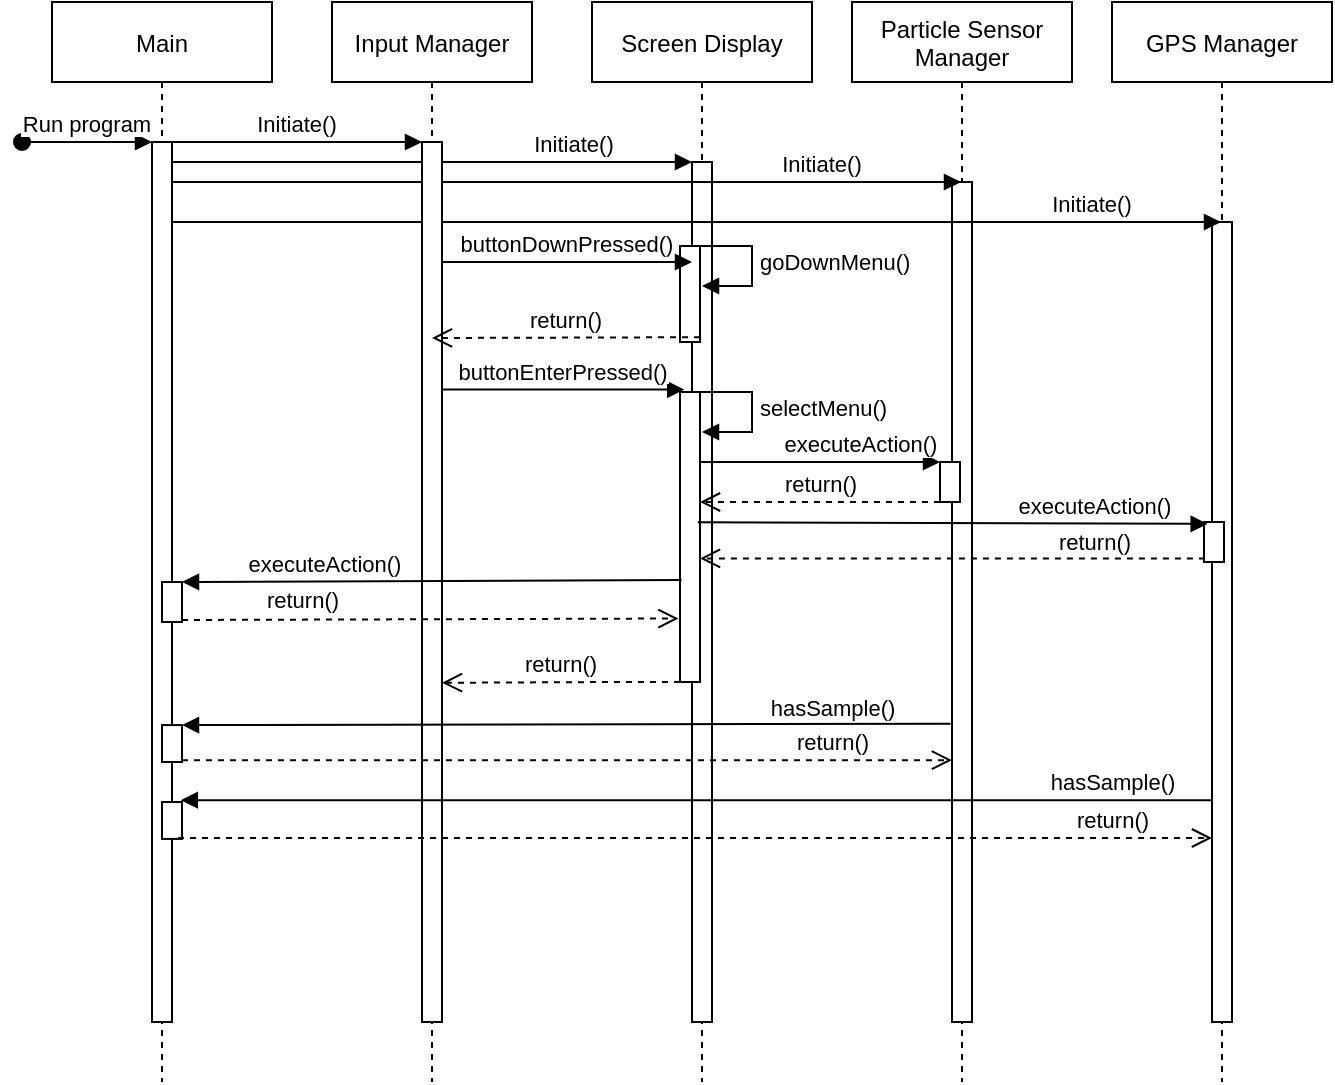 <mxfile version="16.4.6" type="github">
  <diagram id="kgpKYQtTHZ0yAKxKKP6v" name="Page-1">
    <mxGraphModel dx="688" dy="471" grid="1" gridSize="10" guides="1" tooltips="1" connect="1" arrows="1" fold="1" page="1" pageScale="1" pageWidth="850" pageHeight="1100" math="0" shadow="0">
      <root>
        <mxCell id="0" />
        <mxCell id="1" parent="0" />
        <mxCell id="3nuBFxr9cyL0pnOWT2aG-1" value="Main" style="shape=umlLifeline;perimeter=lifelinePerimeter;container=1;collapsible=0;recursiveResize=0;rounded=0;shadow=0;strokeWidth=1;" parent="1" vertex="1">
          <mxGeometry x="120" y="80" width="110" height="540" as="geometry" />
        </mxCell>
        <mxCell id="3nuBFxr9cyL0pnOWT2aG-2" value="" style="points=[];perimeter=orthogonalPerimeter;rounded=0;shadow=0;strokeWidth=1;" parent="3nuBFxr9cyL0pnOWT2aG-1" vertex="1">
          <mxGeometry x="50" y="70" width="10" height="440" as="geometry" />
        </mxCell>
        <mxCell id="3nuBFxr9cyL0pnOWT2aG-3" value="Run program" style="verticalAlign=bottom;startArrow=oval;endArrow=block;startSize=8;shadow=0;strokeWidth=1;" parent="3nuBFxr9cyL0pnOWT2aG-1" target="3nuBFxr9cyL0pnOWT2aG-2" edge="1">
          <mxGeometry relative="1" as="geometry">
            <mxPoint x="-15" y="70" as="sourcePoint" />
          </mxGeometry>
        </mxCell>
        <mxCell id="3QzUX1BSIkMpHnEPLkSG-31" value="" style="html=1;points=[];perimeter=orthogonalPerimeter;" vertex="1" parent="3nuBFxr9cyL0pnOWT2aG-1">
          <mxGeometry x="55" y="290" width="10" height="20" as="geometry" />
        </mxCell>
        <mxCell id="3QzUX1BSIkMpHnEPLkSG-34" value="" style="html=1;points=[];perimeter=orthogonalPerimeter;" vertex="1" parent="3nuBFxr9cyL0pnOWT2aG-1">
          <mxGeometry x="55" y="361.54" width="10" height="18.46" as="geometry" />
        </mxCell>
        <mxCell id="3QzUX1BSIkMpHnEPLkSG-39" value="" style="html=1;points=[];perimeter=orthogonalPerimeter;" vertex="1" parent="3nuBFxr9cyL0pnOWT2aG-1">
          <mxGeometry x="55" y="400" width="10" height="18.46" as="geometry" />
        </mxCell>
        <mxCell id="3nuBFxr9cyL0pnOWT2aG-5" value="Input Manager" style="shape=umlLifeline;perimeter=lifelinePerimeter;container=1;collapsible=0;recursiveResize=0;rounded=0;shadow=0;strokeWidth=1;" parent="1" vertex="1">
          <mxGeometry x="260" y="80" width="100" height="540" as="geometry" />
        </mxCell>
        <mxCell id="3nuBFxr9cyL0pnOWT2aG-8" value="Initiate()" style="verticalAlign=bottom;endArrow=block;entryX=0;entryY=0;shadow=0;strokeWidth=1;" parent="1" source="3nuBFxr9cyL0pnOWT2aG-2" target="3nuBFxr9cyL0pnOWT2aG-6" edge="1">
          <mxGeometry relative="1" as="geometry">
            <mxPoint x="275" y="160" as="sourcePoint" />
          </mxGeometry>
        </mxCell>
        <mxCell id="3QzUX1BSIkMpHnEPLkSG-1" value="Screen Display" style="shape=umlLifeline;perimeter=lifelinePerimeter;container=1;collapsible=0;recursiveResize=0;rounded=0;shadow=0;strokeWidth=1;" vertex="1" parent="1">
          <mxGeometry x="390" y="80" width="110" height="540" as="geometry" />
        </mxCell>
        <mxCell id="3QzUX1BSIkMpHnEPLkSG-2" value="" style="points=[];perimeter=orthogonalPerimeter;rounded=0;shadow=0;strokeWidth=1;" vertex="1" parent="3QzUX1BSIkMpHnEPLkSG-1">
          <mxGeometry x="50" y="80" width="10" height="430" as="geometry" />
        </mxCell>
        <mxCell id="3nuBFxr9cyL0pnOWT2aG-4" value="" style="points=[];perimeter=orthogonalPerimeter;rounded=0;shadow=0;strokeWidth=1;" parent="3QzUX1BSIkMpHnEPLkSG-1" vertex="1">
          <mxGeometry x="44" y="122" width="10" height="48" as="geometry" />
        </mxCell>
        <mxCell id="3QzUX1BSIkMpHnEPLkSG-12" value="selectMenu()" style="edgeStyle=orthogonalEdgeStyle;html=1;align=left;spacingLeft=2;endArrow=block;rounded=0;entryX=1;entryY=0;" edge="1" parent="3QzUX1BSIkMpHnEPLkSG-1">
          <mxGeometry relative="1" as="geometry">
            <mxPoint x="50" y="195" as="sourcePoint" />
            <Array as="points">
              <mxPoint x="80" y="195" />
            </Array>
            <mxPoint x="55" y="215" as="targetPoint" />
          </mxGeometry>
        </mxCell>
        <mxCell id="3QzUX1BSIkMpHnEPLkSG-16" value="buttonEnterPressed()" style="verticalAlign=bottom;endArrow=block;entryX=0.114;entryY=0.263;shadow=0;strokeWidth=1;entryDx=0;entryDy=0;entryPerimeter=0;" edge="1" parent="3QzUX1BSIkMpHnEPLkSG-1">
          <mxGeometry relative="1" as="geometry">
            <mxPoint x="-75" y="193.79" as="sourcePoint" />
            <mxPoint x="46.14" y="193.79" as="targetPoint" />
          </mxGeometry>
        </mxCell>
        <mxCell id="3QzUX1BSIkMpHnEPLkSG-18" value="" style="points=[];perimeter=orthogonalPerimeter;rounded=0;shadow=0;strokeWidth=1;" vertex="1" parent="3QzUX1BSIkMpHnEPLkSG-1">
          <mxGeometry x="44" y="195" width="10" height="145" as="geometry" />
        </mxCell>
        <mxCell id="3QzUX1BSIkMpHnEPLkSG-20" value="goDownMenu()" style="edgeStyle=orthogonalEdgeStyle;html=1;align=left;spacingLeft=2;endArrow=block;rounded=0;entryX=1;entryY=0;" edge="1" parent="3QzUX1BSIkMpHnEPLkSG-1">
          <mxGeometry relative="1" as="geometry">
            <mxPoint x="50" y="122" as="sourcePoint" />
            <Array as="points">
              <mxPoint x="80" y="122" />
            </Array>
            <mxPoint x="55" y="142" as="targetPoint" />
          </mxGeometry>
        </mxCell>
        <mxCell id="3QzUX1BSIkMpHnEPLkSG-17" value="return()" style="verticalAlign=bottom;endArrow=open;dashed=1;endSize=8;shadow=0;strokeWidth=1;" edge="1" parent="3QzUX1BSIkMpHnEPLkSG-1" source="3QzUX1BSIkMpHnEPLkSG-18">
          <mxGeometry relative="1" as="geometry">
            <mxPoint x="-75" y="340.4" as="targetPoint" />
            <mxPoint x="55" y="340" as="sourcePoint" />
            <Array as="points">
              <mxPoint x="10" y="340" />
            </Array>
          </mxGeometry>
        </mxCell>
        <mxCell id="3QzUX1BSIkMpHnEPLkSG-3" value="Particle Sensor&#xa;Manager" style="shape=umlLifeline;perimeter=lifelinePerimeter;container=1;collapsible=0;recursiveResize=0;rounded=0;shadow=0;strokeWidth=1;" vertex="1" parent="1">
          <mxGeometry x="520" y="80" width="110" height="540" as="geometry" />
        </mxCell>
        <mxCell id="3QzUX1BSIkMpHnEPLkSG-4" value="" style="points=[];perimeter=orthogonalPerimeter;rounded=0;shadow=0;strokeWidth=1;" vertex="1" parent="3QzUX1BSIkMpHnEPLkSG-3">
          <mxGeometry x="50" y="90" width="10" height="420" as="geometry" />
        </mxCell>
        <mxCell id="3QzUX1BSIkMpHnEPLkSG-25" value="" style="html=1;points=[];perimeter=orthogonalPerimeter;" vertex="1" parent="3QzUX1BSIkMpHnEPLkSG-3">
          <mxGeometry x="44" y="230" width="10" height="20" as="geometry" />
        </mxCell>
        <mxCell id="3QzUX1BSIkMpHnEPLkSG-5" value="GPS Manager" style="shape=umlLifeline;perimeter=lifelinePerimeter;container=1;collapsible=0;recursiveResize=0;rounded=0;shadow=0;strokeWidth=1;" vertex="1" parent="1">
          <mxGeometry x="650" y="80" width="110" height="540" as="geometry" />
        </mxCell>
        <mxCell id="3QzUX1BSIkMpHnEPLkSG-6" value="" style="points=[];perimeter=orthogonalPerimeter;rounded=0;shadow=0;strokeWidth=1;" vertex="1" parent="3QzUX1BSIkMpHnEPLkSG-5">
          <mxGeometry x="50" y="110" width="10" height="400" as="geometry" />
        </mxCell>
        <mxCell id="3QzUX1BSIkMpHnEPLkSG-30" value="" style="html=1;points=[];perimeter=orthogonalPerimeter;" vertex="1" parent="3QzUX1BSIkMpHnEPLkSG-5">
          <mxGeometry x="46" y="260" width="10" height="20" as="geometry" />
        </mxCell>
        <mxCell id="3QzUX1BSIkMpHnEPLkSG-7" value="Initiate()" style="verticalAlign=bottom;endArrow=block;shadow=0;strokeWidth=1;" edge="1" parent="1" source="3nuBFxr9cyL0pnOWT2aG-2">
          <mxGeometry x="0.547" relative="1" as="geometry">
            <mxPoint x="175" y="160" as="sourcePoint" />
            <mxPoint x="440" y="160" as="targetPoint" />
            <mxPoint as="offset" />
          </mxGeometry>
        </mxCell>
        <mxCell id="3QzUX1BSIkMpHnEPLkSG-8" value="Initiate()" style="verticalAlign=bottom;endArrow=block;shadow=0;strokeWidth=1;startArrow=none;" edge="1" parent="1" source="3nuBFxr9cyL0pnOWT2aG-2" target="3QzUX1BSIkMpHnEPLkSG-3">
          <mxGeometry x="0.648" relative="1" as="geometry">
            <mxPoint x="180" y="170" as="sourcePoint" />
            <mxPoint x="570" y="171" as="targetPoint" />
            <Array as="points">
              <mxPoint x="180" y="170" />
              <mxPoint x="530" y="170" />
            </Array>
            <mxPoint as="offset" />
          </mxGeometry>
        </mxCell>
        <mxCell id="3QzUX1BSIkMpHnEPLkSG-9" value="Initiate()" style="verticalAlign=bottom;endArrow=block;shadow=0;strokeWidth=1;" edge="1" parent="1" source="3nuBFxr9cyL0pnOWT2aG-2" target="3QzUX1BSIkMpHnEPLkSG-5">
          <mxGeometry x="0.754" relative="1" as="geometry">
            <mxPoint x="320.6" y="181.2" as="sourcePoint" />
            <mxPoint x="579.5" y="181.2" as="targetPoint" />
            <mxPoint as="offset" />
            <Array as="points">
              <mxPoint x="490" y="190" />
            </Array>
          </mxGeometry>
        </mxCell>
        <mxCell id="3nuBFxr9cyL0pnOWT2aG-6" value="" style="points=[];perimeter=orthogonalPerimeter;rounded=0;shadow=0;strokeWidth=1;" parent="1" vertex="1">
          <mxGeometry x="305" y="150" width="10" height="440" as="geometry" />
        </mxCell>
        <mxCell id="3QzUX1BSIkMpHnEPLkSG-10" value="" style="verticalAlign=bottom;endArrow=none;shadow=0;strokeWidth=1;" edge="1" parent="1" target="3nuBFxr9cyL0pnOWT2aG-6">
          <mxGeometry x="0.41" y="1" relative="1" as="geometry">
            <mxPoint x="310" y="150" as="sourcePoint" />
            <mxPoint x="569.5" y="171.2" as="targetPoint" />
            <mxPoint as="offset" />
          </mxGeometry>
        </mxCell>
        <mxCell id="3nuBFxr9cyL0pnOWT2aG-9" value="buttonDownPressed()" style="verticalAlign=bottom;endArrow=block;shadow=0;strokeWidth=1;" parent="1" source="3nuBFxr9cyL0pnOWT2aG-6" target="3QzUX1BSIkMpHnEPLkSG-2" edge="1">
          <mxGeometry relative="1" as="geometry">
            <mxPoint x="377.5" y="400" as="sourcePoint" />
            <Array as="points">
              <mxPoint x="400" y="210" />
            </Array>
          </mxGeometry>
        </mxCell>
        <mxCell id="3nuBFxr9cyL0pnOWT2aG-10" value="return()" style="verticalAlign=bottom;endArrow=open;dashed=1;endSize=8;exitX=1;exitY=0.95;shadow=0;strokeWidth=1;" parent="1" source="3nuBFxr9cyL0pnOWT2aG-4" edge="1">
          <mxGeometry relative="1" as="geometry">
            <mxPoint x="310" y="248" as="targetPoint" />
          </mxGeometry>
        </mxCell>
        <mxCell id="3QzUX1BSIkMpHnEPLkSG-27" value="return()" style="html=1;verticalAlign=bottom;endArrow=open;dashed=1;endSize=8;rounded=0;" edge="1" source="3QzUX1BSIkMpHnEPLkSG-25" parent="1" target="3QzUX1BSIkMpHnEPLkSG-18">
          <mxGeometry relative="1" as="geometry">
            <mxPoint x="490" y="386" as="targetPoint" />
            <Array as="points">
              <mxPoint x="510" y="330" />
            </Array>
          </mxGeometry>
        </mxCell>
        <mxCell id="3QzUX1BSIkMpHnEPLkSG-26" value="executeAction()" style="html=1;verticalAlign=bottom;endArrow=block;entryX=0;entryY=0;rounded=0;" edge="1" target="3QzUX1BSIkMpHnEPLkSG-25" parent="1" source="3QzUX1BSIkMpHnEPLkSG-18">
          <mxGeometry x="0.333" relative="1" as="geometry">
            <mxPoint x="490" y="310" as="sourcePoint" />
            <mxPoint as="offset" />
          </mxGeometry>
        </mxCell>
        <mxCell id="3QzUX1BSIkMpHnEPLkSG-28" value="return()" style="html=1;verticalAlign=bottom;endArrow=open;dashed=1;endSize=8;rounded=0;exitX=0.045;exitY=0.91;exitDx=0;exitDy=0;exitPerimeter=0;" edge="1" parent="1" source="3QzUX1BSIkMpHnEPLkSG-30" target="3QzUX1BSIkMpHnEPLkSG-18">
          <mxGeometry x="-0.565" y="1" relative="1" as="geometry">
            <mxPoint x="430.0" y="360.605" as="targetPoint" />
            <mxPoint x="545.59" y="360.9" as="sourcePoint" />
            <Array as="points" />
            <mxPoint as="offset" />
          </mxGeometry>
        </mxCell>
        <mxCell id="3QzUX1BSIkMpHnEPLkSG-29" value="executeAction()" style="html=1;verticalAlign=bottom;endArrow=block;entryX=0.183;entryY=0.048;rounded=0;exitX=0.89;exitY=0.449;exitDx=0;exitDy=0;exitPerimeter=0;entryDx=0;entryDy=0;entryPerimeter=0;" edge="1" parent="1" source="3QzUX1BSIkMpHnEPLkSG-18" target="3QzUX1BSIkMpHnEPLkSG-30">
          <mxGeometry x="0.559" relative="1" as="geometry">
            <mxPoint x="432.76" y="340" as="sourcePoint" />
            <mxPoint x="545.59" y="340.9" as="targetPoint" />
            <mxPoint as="offset" />
          </mxGeometry>
        </mxCell>
        <mxCell id="3QzUX1BSIkMpHnEPLkSG-32" value="executeAction()" style="html=1;verticalAlign=bottom;endArrow=block;entryX=1;entryY=0;rounded=0;exitX=0.076;exitY=0.648;exitDx=0;exitDy=0;exitPerimeter=0;" edge="1" target="3QzUX1BSIkMpHnEPLkSG-31" parent="1" source="3QzUX1BSIkMpHnEPLkSG-18">
          <mxGeometry x="0.432" relative="1" as="geometry">
            <mxPoint x="270" y="350" as="sourcePoint" />
            <mxPoint as="offset" />
          </mxGeometry>
        </mxCell>
        <mxCell id="3QzUX1BSIkMpHnEPLkSG-33" value="return()" style="html=1;verticalAlign=bottom;endArrow=open;dashed=1;endSize=8;exitX=1;exitY=0.95;rounded=0;entryX=-0.076;entryY=0.781;entryDx=0;entryDy=0;entryPerimeter=0;" edge="1" source="3QzUX1BSIkMpHnEPLkSG-31" parent="1" target="3QzUX1BSIkMpHnEPLkSG-18">
          <mxGeometry x="-0.518" y="1" relative="1" as="geometry">
            <mxPoint x="270" y="407" as="targetPoint" />
            <mxPoint as="offset" />
          </mxGeometry>
        </mxCell>
        <mxCell id="3QzUX1BSIkMpHnEPLkSG-35" value="hasSample()" style="html=1;verticalAlign=bottom;endArrow=block;entryX=1;entryY=0;rounded=0;exitX=-0.076;exitY=0.645;exitDx=0;exitDy=0;exitPerimeter=0;" edge="1" target="3QzUX1BSIkMpHnEPLkSG-34" parent="1" source="3QzUX1BSIkMpHnEPLkSG-4">
          <mxGeometry x="-0.692" y="1" relative="1" as="geometry">
            <mxPoint x="542.86" y="430.0" as="sourcePoint" />
            <mxPoint as="offset" />
          </mxGeometry>
        </mxCell>
        <mxCell id="3QzUX1BSIkMpHnEPLkSG-36" value="return()" style="html=1;verticalAlign=bottom;endArrow=open;dashed=1;endSize=8;exitX=1;exitY=0.95;rounded=0;" edge="1" source="3QzUX1BSIkMpHnEPLkSG-34" parent="1" target="3QzUX1BSIkMpHnEPLkSG-4">
          <mxGeometry x="0.688" relative="1" as="geometry">
            <mxPoint x="245" y="498.54" as="targetPoint" />
            <mxPoint as="offset" />
          </mxGeometry>
        </mxCell>
        <mxCell id="3QzUX1BSIkMpHnEPLkSG-37" value="hasSample()" style="html=1;verticalAlign=bottom;endArrow=block;entryX=0.941;entryY=0.114;rounded=0;entryDx=0;entryDy=0;entryPerimeter=0;" edge="1" parent="1">
          <mxGeometry x="-0.806" relative="1" as="geometry">
            <mxPoint x="700" y="479.104" as="sourcePoint" />
            <mxPoint x="184.41" y="479.104" as="targetPoint" />
            <mxPoint as="offset" />
          </mxGeometry>
        </mxCell>
        <mxCell id="3QzUX1BSIkMpHnEPLkSG-38" value="return()" style="html=1;verticalAlign=bottom;endArrow=open;dashed=1;endSize=8;exitX=0.803;exitY=0.973;rounded=0;entryX=0;entryY=0.77;entryDx=0;entryDy=0;entryPerimeter=0;exitDx=0;exitDy=0;exitPerimeter=0;" edge="1" parent="1" source="3QzUX1BSIkMpHnEPLkSG-39" target="3QzUX1BSIkMpHnEPLkSG-6">
          <mxGeometry x="0.807" relative="1" as="geometry">
            <mxPoint x="645" y="498.177" as="targetPoint" />
            <mxPoint x="260" y="498.177" as="sourcePoint" />
            <mxPoint as="offset" />
          </mxGeometry>
        </mxCell>
      </root>
    </mxGraphModel>
  </diagram>
</mxfile>
